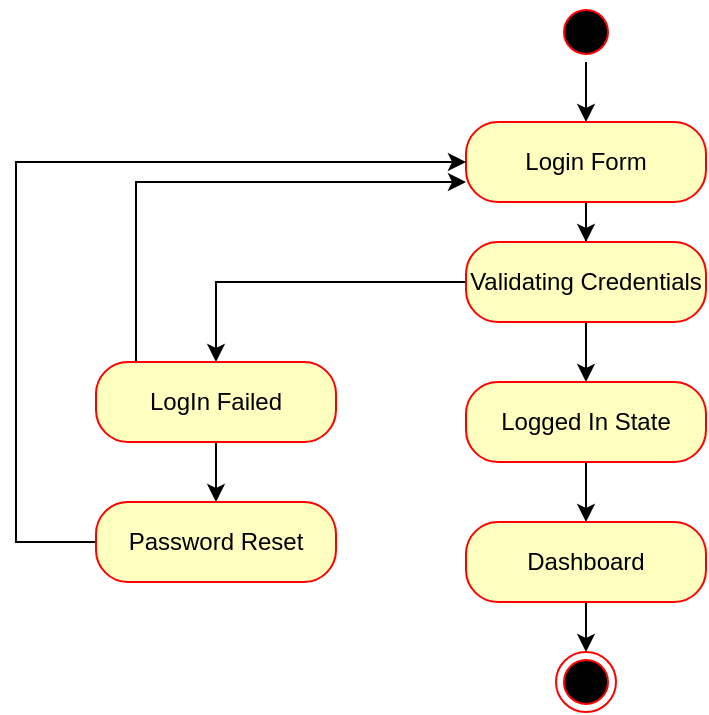 <mxfile version="26.2.2">
  <diagram name="Page-1" id="2YBvvXClWsGukQMizWep">
    <mxGraphModel dx="788" dy="524" grid="1" gridSize="10" guides="1" tooltips="1" connect="1" arrows="1" fold="1" page="1" pageScale="1" pageWidth="850" pageHeight="1100" math="0" shadow="0">
      <root>
        <mxCell id="0" />
        <mxCell id="1" parent="0" />
        <mxCell id="BmQ2quEzxwNZcImrUjqZ-5" style="edgeStyle=orthogonalEdgeStyle;rounded=0;orthogonalLoop=1;jettySize=auto;html=1;exitX=0.5;exitY=1;exitDx=0;exitDy=0;" edge="1" parent="1" source="BmQ2quEzxwNZcImrUjqZ-1" target="BmQ2quEzxwNZcImrUjqZ-6">
          <mxGeometry relative="1" as="geometry">
            <mxPoint x="405" y="150" as="targetPoint" />
          </mxGeometry>
        </mxCell>
        <mxCell id="BmQ2quEzxwNZcImrUjqZ-1" value="" style="ellipse;html=1;shape=startState;fillColor=#000000;strokeColor=#ff0000;" vertex="1" parent="1">
          <mxGeometry x="390" y="90" width="30" height="30" as="geometry" />
        </mxCell>
        <mxCell id="BmQ2quEzxwNZcImrUjqZ-7" style="edgeStyle=orthogonalEdgeStyle;rounded=0;orthogonalLoop=1;jettySize=auto;html=1;exitX=0.5;exitY=1;exitDx=0;exitDy=0;" edge="1" parent="1" source="BmQ2quEzxwNZcImrUjqZ-6" target="BmQ2quEzxwNZcImrUjqZ-8">
          <mxGeometry relative="1" as="geometry">
            <mxPoint x="405" y="230" as="targetPoint" />
          </mxGeometry>
        </mxCell>
        <mxCell id="BmQ2quEzxwNZcImrUjqZ-6" value="Login Form" style="rounded=1;whiteSpace=wrap;html=1;arcSize=40;fontColor=#000000;fillColor=#ffffc0;strokeColor=#ff0000;" vertex="1" parent="1">
          <mxGeometry x="345" y="150" width="120" height="40" as="geometry" />
        </mxCell>
        <mxCell id="BmQ2quEzxwNZcImrUjqZ-9" style="edgeStyle=orthogonalEdgeStyle;rounded=0;orthogonalLoop=1;jettySize=auto;html=1;exitX=0;exitY=0.5;exitDx=0;exitDy=0;" edge="1" parent="1" source="BmQ2quEzxwNZcImrUjqZ-8" target="BmQ2quEzxwNZcImrUjqZ-10">
          <mxGeometry relative="1" as="geometry">
            <mxPoint x="270" y="260" as="targetPoint" />
          </mxGeometry>
        </mxCell>
        <mxCell id="BmQ2quEzxwNZcImrUjqZ-11" style="edgeStyle=orthogonalEdgeStyle;rounded=0;orthogonalLoop=1;jettySize=auto;html=1;exitX=0.5;exitY=1;exitDx=0;exitDy=0;" edge="1" parent="1" source="BmQ2quEzxwNZcImrUjqZ-8" target="BmQ2quEzxwNZcImrUjqZ-12">
          <mxGeometry relative="1" as="geometry">
            <mxPoint x="405" y="290" as="targetPoint" />
          </mxGeometry>
        </mxCell>
        <mxCell id="BmQ2quEzxwNZcImrUjqZ-8" value="Validating Credentials" style="rounded=1;whiteSpace=wrap;html=1;arcSize=40;fontColor=#000000;fillColor=#ffffc0;strokeColor=#ff0000;" vertex="1" parent="1">
          <mxGeometry x="345" y="210" width="120" height="40" as="geometry" />
        </mxCell>
        <mxCell id="BmQ2quEzxwNZcImrUjqZ-17" style="edgeStyle=orthogonalEdgeStyle;rounded=0;orthogonalLoop=1;jettySize=auto;html=1;exitX=0.5;exitY=1;exitDx=0;exitDy=0;" edge="1" parent="1" source="BmQ2quEzxwNZcImrUjqZ-10" target="BmQ2quEzxwNZcImrUjqZ-18">
          <mxGeometry relative="1" as="geometry">
            <mxPoint x="220" y="330" as="targetPoint" />
          </mxGeometry>
        </mxCell>
        <mxCell id="BmQ2quEzxwNZcImrUjqZ-20" style="edgeStyle=orthogonalEdgeStyle;rounded=0;orthogonalLoop=1;jettySize=auto;html=1;exitX=0.25;exitY=0;exitDx=0;exitDy=0;entryX=0;entryY=0.75;entryDx=0;entryDy=0;" edge="1" parent="1" source="BmQ2quEzxwNZcImrUjqZ-10" target="BmQ2quEzxwNZcImrUjqZ-6">
          <mxGeometry relative="1" as="geometry">
            <Array as="points">
              <mxPoint x="180" y="270" />
              <mxPoint x="180" y="180" />
            </Array>
          </mxGeometry>
        </mxCell>
        <mxCell id="BmQ2quEzxwNZcImrUjqZ-10" value="LogIn Failed" style="rounded=1;whiteSpace=wrap;html=1;arcSize=40;fontColor=#000000;fillColor=#ffffc0;strokeColor=#ff0000;" vertex="1" parent="1">
          <mxGeometry x="160" y="270" width="120" height="40" as="geometry" />
        </mxCell>
        <mxCell id="BmQ2quEzxwNZcImrUjqZ-13" style="edgeStyle=orthogonalEdgeStyle;rounded=0;orthogonalLoop=1;jettySize=auto;html=1;exitX=0.5;exitY=1;exitDx=0;exitDy=0;" edge="1" parent="1" source="BmQ2quEzxwNZcImrUjqZ-12" target="BmQ2quEzxwNZcImrUjqZ-14">
          <mxGeometry relative="1" as="geometry">
            <mxPoint x="405" y="350" as="targetPoint" />
          </mxGeometry>
        </mxCell>
        <mxCell id="BmQ2quEzxwNZcImrUjqZ-12" value="Logged In State" style="rounded=1;whiteSpace=wrap;html=1;arcSize=40;fontColor=#000000;fillColor=#ffffc0;strokeColor=#ff0000;" vertex="1" parent="1">
          <mxGeometry x="345" y="280" width="120" height="40" as="geometry" />
        </mxCell>
        <mxCell id="BmQ2quEzxwNZcImrUjqZ-15" style="edgeStyle=orthogonalEdgeStyle;rounded=0;orthogonalLoop=1;jettySize=auto;html=1;exitX=0.5;exitY=1;exitDx=0;exitDy=0;" edge="1" parent="1" source="BmQ2quEzxwNZcImrUjqZ-14" target="BmQ2quEzxwNZcImrUjqZ-16">
          <mxGeometry relative="1" as="geometry">
            <mxPoint x="405" y="430" as="targetPoint" />
          </mxGeometry>
        </mxCell>
        <mxCell id="BmQ2quEzxwNZcImrUjqZ-14" value="Dashboard" style="rounded=1;whiteSpace=wrap;html=1;arcSize=40;fontColor=#000000;fillColor=#ffffc0;strokeColor=#ff0000;" vertex="1" parent="1">
          <mxGeometry x="345" y="350" width="120" height="40" as="geometry" />
        </mxCell>
        <mxCell id="BmQ2quEzxwNZcImrUjqZ-16" value="" style="ellipse;html=1;shape=endState;fillColor=#000000;strokeColor=#ff0000;" vertex="1" parent="1">
          <mxGeometry x="390" y="415" width="30" height="30" as="geometry" />
        </mxCell>
        <mxCell id="BmQ2quEzxwNZcImrUjqZ-19" style="edgeStyle=orthogonalEdgeStyle;rounded=0;orthogonalLoop=1;jettySize=auto;html=1;exitX=0;exitY=0.5;exitDx=0;exitDy=0;entryX=0;entryY=0.5;entryDx=0;entryDy=0;" edge="1" parent="1" source="BmQ2quEzxwNZcImrUjqZ-18" target="BmQ2quEzxwNZcImrUjqZ-6">
          <mxGeometry relative="1" as="geometry">
            <Array as="points">
              <mxPoint x="120" y="360" />
              <mxPoint x="120" y="170" />
            </Array>
          </mxGeometry>
        </mxCell>
        <mxCell id="BmQ2quEzxwNZcImrUjqZ-18" value="Password Reset" style="rounded=1;whiteSpace=wrap;html=1;arcSize=40;fontColor=#000000;fillColor=#ffffc0;strokeColor=#ff0000;" vertex="1" parent="1">
          <mxGeometry x="160" y="340" width="120" height="40" as="geometry" />
        </mxCell>
      </root>
    </mxGraphModel>
  </diagram>
</mxfile>

